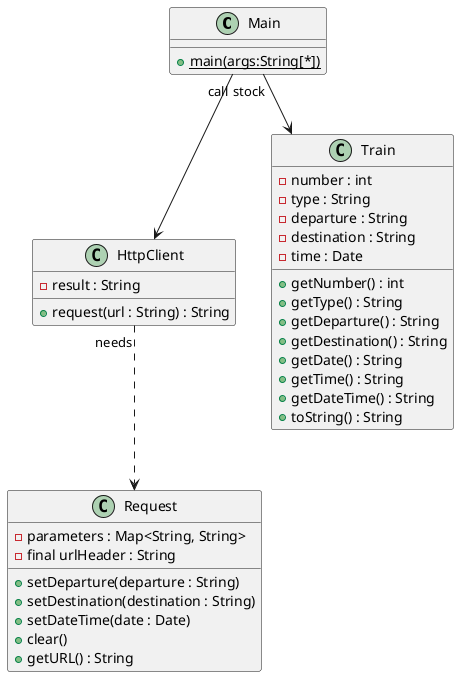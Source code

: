 @startuml
'https://plantuml.com/class-diagram

class Main {

    +{static}main(args:String[*])
}

class HttpClient {
    -result : String
    +request(url : String) : String
}

class Request {
    -parameters : Map<String, String>
    -final urlHeader : String
    +setDeparture(departure : String)
    +setDestination(destination : String)
    +setDateTime(date : Date)
    +clear()
    +getURL() : String
}

class Train {
    -number : int
    -type : String
    -departure : String
    -destination : String
    -time : Date
    +getNumber() : int
    +getType() : String
    +getDeparture() : String
    +getDestination() : String
    +getDate() : String
    +getTime() : String
    +getDateTime() : String
    +toString() : String
}

HttpClient "needs"..> Request
Main "call"--> HttpClient
Main "stock"--> Train

@enduml